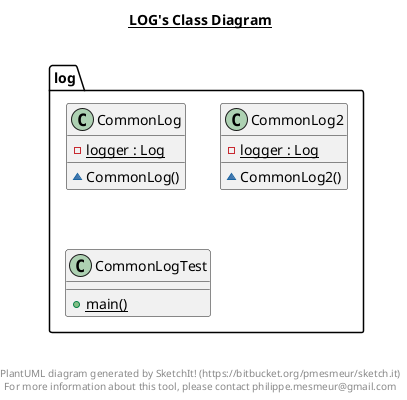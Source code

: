 @startuml

title __LOG's Class Diagram__\n

  namespace log {
    class log.CommonLog {
        {static} - logger : Log
        ~ CommonLog()
    }
  }
  

  namespace log {
    class log.CommonLog2 {
        {static} - logger : Log
        ~ CommonLog2()
    }
  }
  

  namespace log {
    class log.CommonLogTest {
        {static} + main()
    }
  }
  



right footer


PlantUML diagram generated by SketchIt! (https://bitbucket.org/pmesmeur/sketch.it)
For more information about this tool, please contact philippe.mesmeur@gmail.com
endfooter

@enduml
